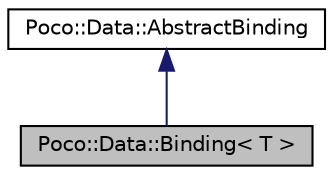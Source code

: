 digraph "Poco::Data::Binding&lt; T &gt;"
{
 // LATEX_PDF_SIZE
  edge [fontname="Helvetica",fontsize="10",labelfontname="Helvetica",labelfontsize="10"];
  node [fontname="Helvetica",fontsize="10",shape=record];
  Node1 [label="Poco::Data::Binding\< T \>",height=0.2,width=0.4,color="black", fillcolor="grey75", style="filled", fontcolor="black",tooltip=" "];
  Node2 -> Node1 [dir="back",color="midnightblue",fontsize="10",style="solid",fontname="Helvetica"];
  Node2 [label="Poco::Data::AbstractBinding",height=0.2,width=0.4,color="black", fillcolor="white", style="filled",URL="$classPoco_1_1Data_1_1AbstractBinding.html",tooltip="AbstractBinding connects a value with a placeholder via an AbstractBinder interface."];
}
